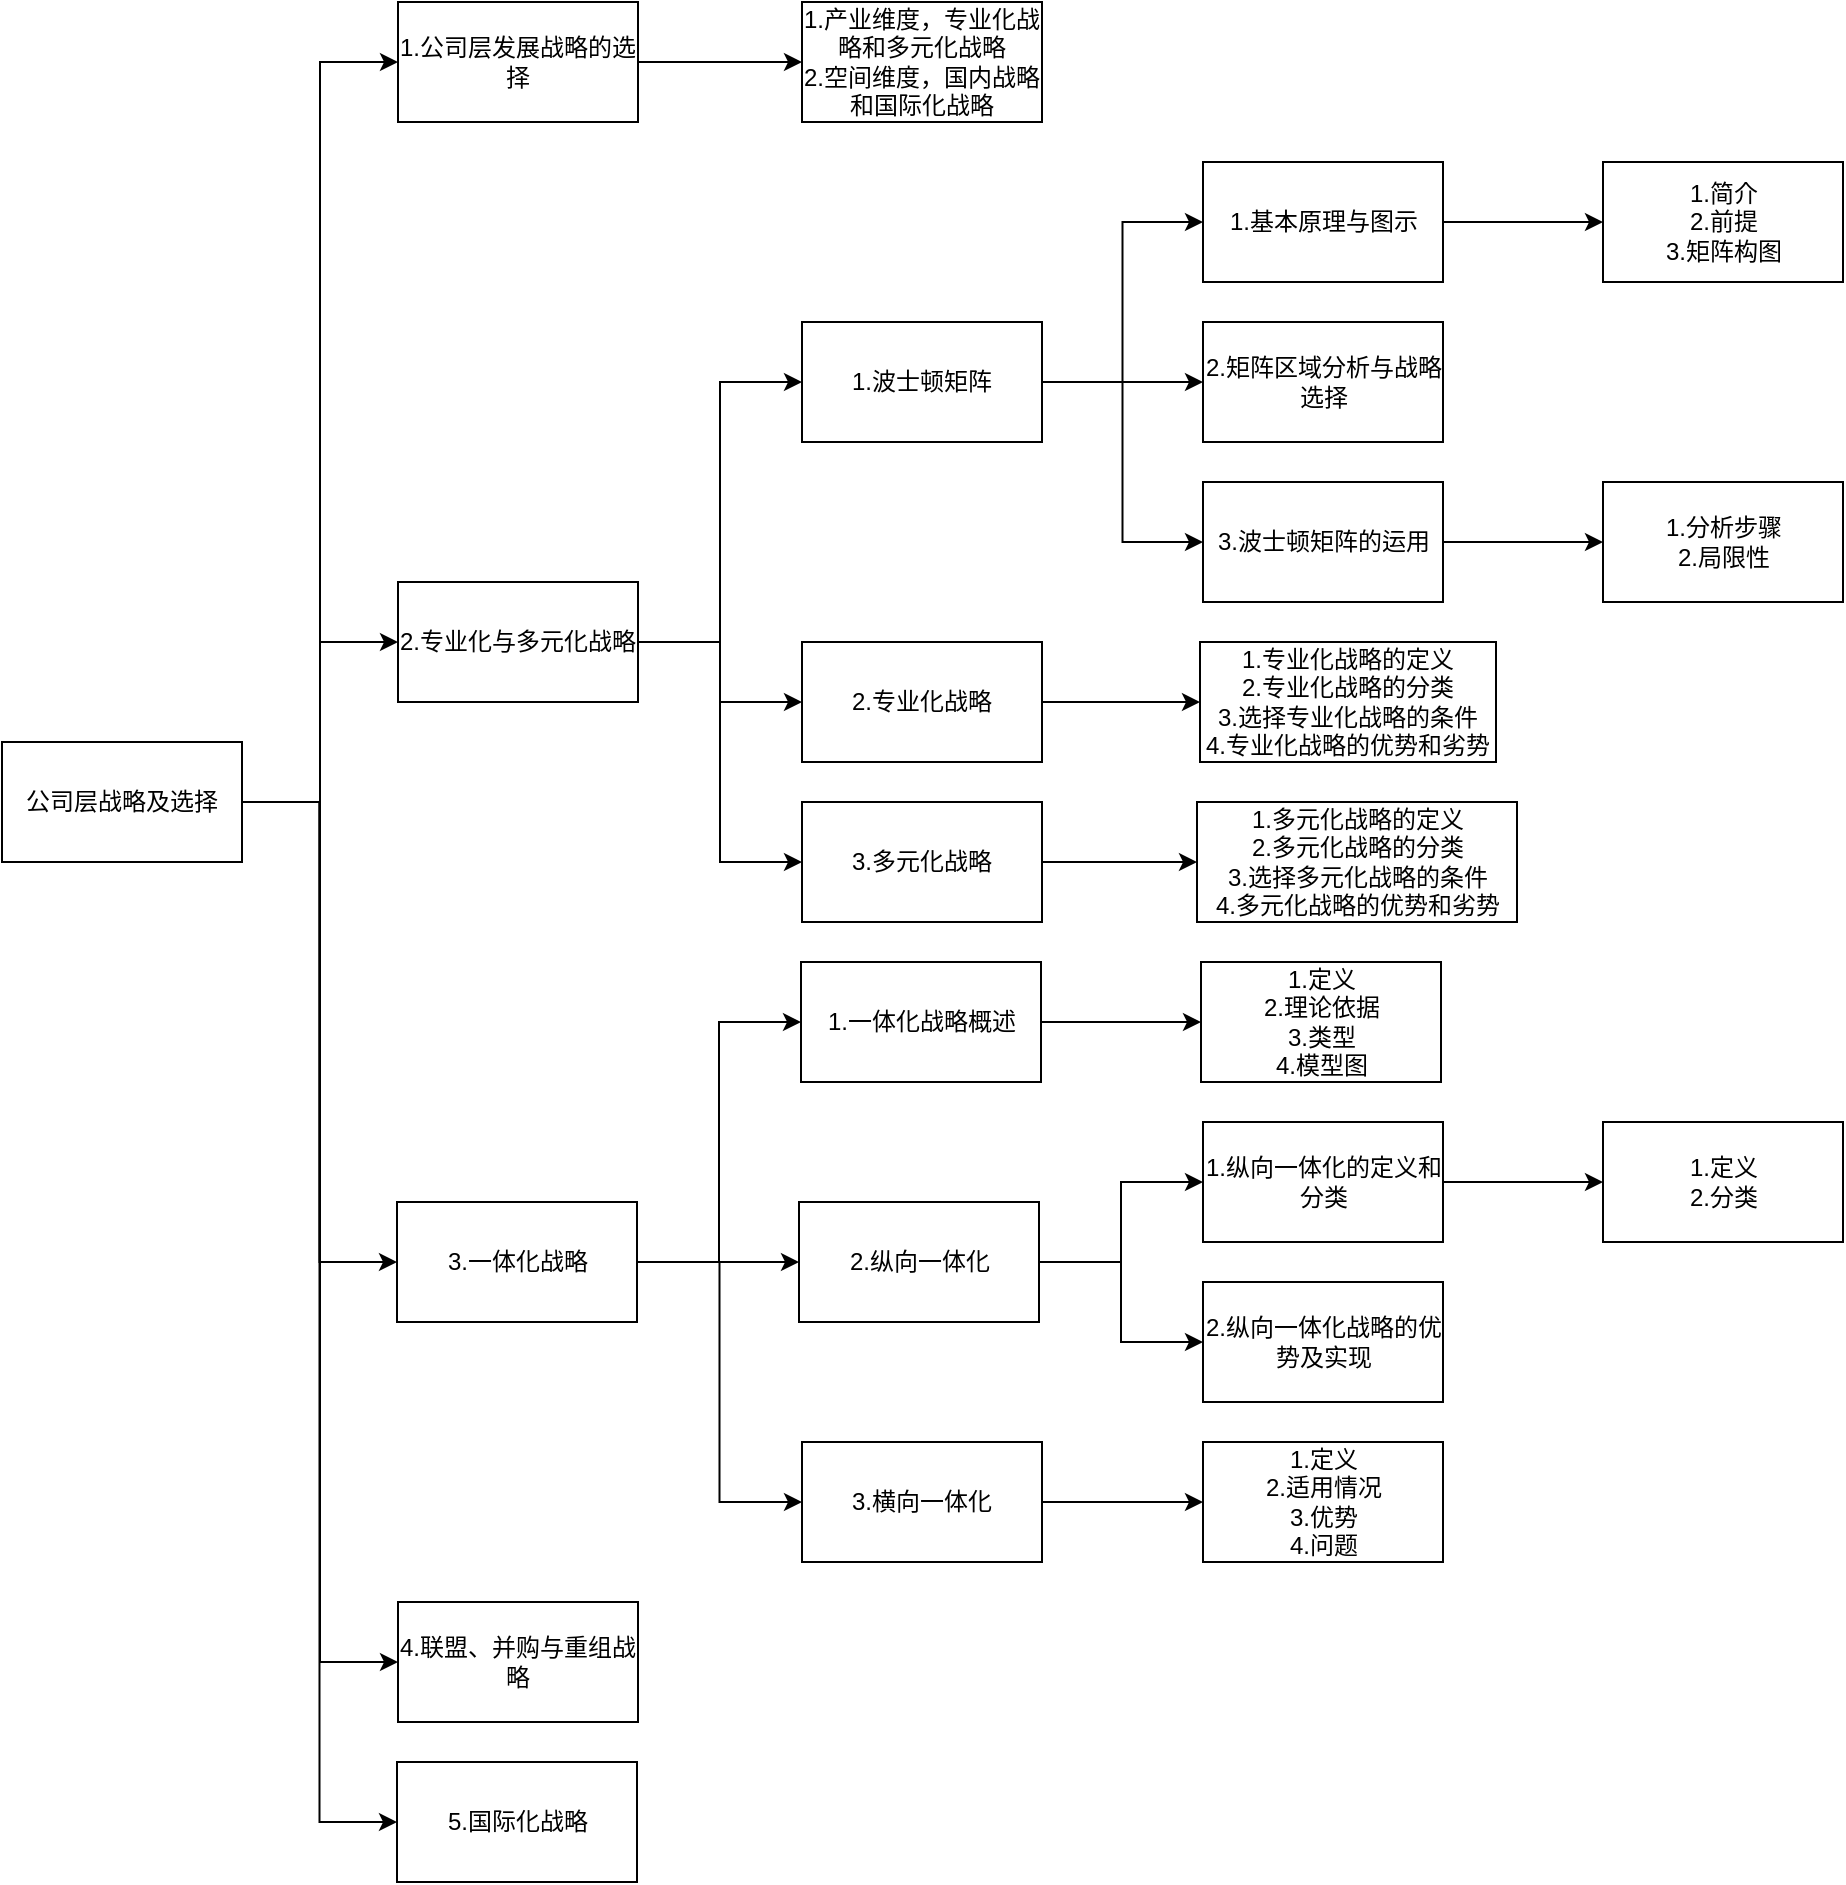 <mxfile version="22.1.11" type="device">
  <diagram name="第 1 页" id="U4vyhX9cu2iQkvQywZG9">
    <mxGraphModel dx="954" dy="590" grid="1" gridSize="10" guides="1" tooltips="1" connect="1" arrows="1" fold="1" page="1" pageScale="1" pageWidth="827" pageHeight="1169" math="0" shadow="0">
      <root>
        <mxCell id="0" />
        <mxCell id="1" parent="0" />
        <mxCell id="9quOpb-FRvCH7Em_UoNI-21" style="edgeStyle=orthogonalEdgeStyle;rounded=0;orthogonalLoop=1;jettySize=auto;html=1;entryX=0;entryY=0.5;entryDx=0;entryDy=0;" parent="1" source="9quOpb-FRvCH7Em_UoNI-1" target="9quOpb-FRvCH7Em_UoNI-12" edge="1">
          <mxGeometry relative="1" as="geometry" />
        </mxCell>
        <mxCell id="9quOpb-FRvCH7Em_UoNI-22" style="edgeStyle=orthogonalEdgeStyle;rounded=0;orthogonalLoop=1;jettySize=auto;html=1;entryX=0;entryY=0.5;entryDx=0;entryDy=0;" parent="1" source="9quOpb-FRvCH7Em_UoNI-1" target="9quOpb-FRvCH7Em_UoNI-11" edge="1">
          <mxGeometry relative="1" as="geometry" />
        </mxCell>
        <mxCell id="9quOpb-FRvCH7Em_UoNI-23" style="edgeStyle=orthogonalEdgeStyle;rounded=0;orthogonalLoop=1;jettySize=auto;html=1;entryX=0;entryY=0.5;entryDx=0;entryDy=0;" parent="1" source="9quOpb-FRvCH7Em_UoNI-1" target="9quOpb-FRvCH7Em_UoNI-10" edge="1">
          <mxGeometry relative="1" as="geometry" />
        </mxCell>
        <mxCell id="9quOpb-FRvCH7Em_UoNI-1" value="2.专业化与多元化战略" style="rounded=0;whiteSpace=wrap;html=1;" parent="1" vertex="1">
          <mxGeometry x="238" y="370" width="120" height="60" as="geometry" />
        </mxCell>
        <mxCell id="9quOpb-FRvCH7Em_UoNI-6" value="" style="edgeStyle=orthogonalEdgeStyle;rounded=0;orthogonalLoop=1;jettySize=auto;html=1;entryX=0;entryY=0.5;entryDx=0;entryDy=0;exitX=1;exitY=0.5;exitDx=0;exitDy=0;" parent="1" source="9quOpb-FRvCH7Em_UoNI-2" target="9quOpb-FRvCH7Em_UoNI-5" edge="1">
          <mxGeometry relative="1" as="geometry">
            <mxPoint x="170" y="760" as="sourcePoint" />
          </mxGeometry>
        </mxCell>
        <mxCell id="9quOpb-FRvCH7Em_UoNI-7" style="edgeStyle=orthogonalEdgeStyle;rounded=0;orthogonalLoop=1;jettySize=auto;html=1;entryX=0;entryY=0.5;entryDx=0;entryDy=0;exitX=1;exitY=0.5;exitDx=0;exitDy=0;" parent="1" source="9quOpb-FRvCH7Em_UoNI-2" target="9quOpb-FRvCH7Em_UoNI-1" edge="1">
          <mxGeometry relative="1" as="geometry">
            <mxPoint x="170" y="760" as="sourcePoint" />
          </mxGeometry>
        </mxCell>
        <mxCell id="9quOpb-FRvCH7Em_UoNI-8" style="edgeStyle=orthogonalEdgeStyle;rounded=0;orthogonalLoop=1;jettySize=auto;html=1;entryX=0;entryY=0.5;entryDx=0;entryDy=0;exitX=1;exitY=0.5;exitDx=0;exitDy=0;" parent="1" source="9quOpb-FRvCH7Em_UoNI-2" target="9quOpb-FRvCH7Em_UoNI-4" edge="1">
          <mxGeometry relative="1" as="geometry">
            <mxPoint x="170" y="760" as="sourcePoint" />
          </mxGeometry>
        </mxCell>
        <mxCell id="XqrlLm2lwAYJP0Ht1HkU-2" style="edgeStyle=orthogonalEdgeStyle;rounded=0;orthogonalLoop=1;jettySize=auto;html=1;entryX=0;entryY=0.5;entryDx=0;entryDy=0;exitX=1;exitY=0.5;exitDx=0;exitDy=0;" parent="1" source="9quOpb-FRvCH7Em_UoNI-2" target="XqrlLm2lwAYJP0Ht1HkU-1" edge="1">
          <mxGeometry relative="1" as="geometry">
            <mxPoint x="170" y="760" as="sourcePoint" />
          </mxGeometry>
        </mxCell>
        <mxCell id="4S9M2c22PGqfhvLnQaTi-4" style="edgeStyle=orthogonalEdgeStyle;rounded=0;orthogonalLoop=1;jettySize=auto;html=1;entryX=0;entryY=0.5;entryDx=0;entryDy=0;" parent="1" source="9quOpb-FRvCH7Em_UoNI-2" target="4S9M2c22PGqfhvLnQaTi-1" edge="1">
          <mxGeometry relative="1" as="geometry" />
        </mxCell>
        <mxCell id="9quOpb-FRvCH7Em_UoNI-2" value="公司层战略及选择" style="rounded=0;whiteSpace=wrap;html=1;" parent="1" vertex="1">
          <mxGeometry x="40" y="450" width="120" height="60" as="geometry" />
        </mxCell>
        <mxCell id="9quOpb-FRvCH7Em_UoNI-24" style="edgeStyle=orthogonalEdgeStyle;rounded=0;orthogonalLoop=1;jettySize=auto;html=1;entryX=0;entryY=0.5;entryDx=0;entryDy=0;" parent="1" source="9quOpb-FRvCH7Em_UoNI-4" target="9quOpb-FRvCH7Em_UoNI-15" edge="1">
          <mxGeometry relative="1" as="geometry" />
        </mxCell>
        <mxCell id="9quOpb-FRvCH7Em_UoNI-25" style="edgeStyle=orthogonalEdgeStyle;rounded=0;orthogonalLoop=1;jettySize=auto;html=1;entryX=0;entryY=0.5;entryDx=0;entryDy=0;" parent="1" source="9quOpb-FRvCH7Em_UoNI-4" target="9quOpb-FRvCH7Em_UoNI-16" edge="1">
          <mxGeometry relative="1" as="geometry" />
        </mxCell>
        <mxCell id="4S9M2c22PGqfhvLnQaTi-38" style="edgeStyle=orthogonalEdgeStyle;rounded=0;orthogonalLoop=1;jettySize=auto;html=1;entryX=0;entryY=0.5;entryDx=0;entryDy=0;" parent="1" source="9quOpb-FRvCH7Em_UoNI-4" target="4S9M2c22PGqfhvLnQaTi-37" edge="1">
          <mxGeometry relative="1" as="geometry" />
        </mxCell>
        <mxCell id="9quOpb-FRvCH7Em_UoNI-4" value="3.一体化战略" style="rounded=0;whiteSpace=wrap;html=1;" parent="1" vertex="1">
          <mxGeometry x="237.5" y="680" width="120" height="60" as="geometry" />
        </mxCell>
        <mxCell id="9quOpb-FRvCH7Em_UoNI-5" value="4.联盟、并购与重组战略" style="rounded=0;whiteSpace=wrap;html=1;" parent="1" vertex="1">
          <mxGeometry x="238" y="880" width="120" height="60" as="geometry" />
        </mxCell>
        <mxCell id="4S9M2c22PGqfhvLnQaTi-33" style="edgeStyle=orthogonalEdgeStyle;rounded=0;orthogonalLoop=1;jettySize=auto;html=1;entryX=0;entryY=0.5;entryDx=0;entryDy=0;" parent="1" source="9quOpb-FRvCH7Em_UoNI-10" target="4S9M2c22PGqfhvLnQaTi-29" edge="1">
          <mxGeometry relative="1" as="geometry" />
        </mxCell>
        <mxCell id="9quOpb-FRvCH7Em_UoNI-10" value="3.多元化战略" style="rounded=0;whiteSpace=wrap;html=1;" parent="1" vertex="1">
          <mxGeometry x="440" y="480" width="120" height="60" as="geometry" />
        </mxCell>
        <mxCell id="4S9M2c22PGqfhvLnQaTi-18" value="" style="edgeStyle=orthogonalEdgeStyle;rounded=0;orthogonalLoop=1;jettySize=auto;html=1;entryX=0;entryY=0.5;entryDx=0;entryDy=0;" parent="1" source="9quOpb-FRvCH7Em_UoNI-11" target="4S9M2c22PGqfhvLnQaTi-17" edge="1">
          <mxGeometry relative="1" as="geometry" />
        </mxCell>
        <mxCell id="4S9M2c22PGqfhvLnQaTi-21" style="edgeStyle=orthogonalEdgeStyle;rounded=0;orthogonalLoop=1;jettySize=auto;html=1;entryX=0;entryY=0.5;entryDx=0;entryDy=0;" parent="1" source="9quOpb-FRvCH7Em_UoNI-11" target="4S9M2c22PGqfhvLnQaTi-19" edge="1">
          <mxGeometry relative="1" as="geometry" />
        </mxCell>
        <mxCell id="4S9M2c22PGqfhvLnQaTi-22" style="edgeStyle=orthogonalEdgeStyle;rounded=0;orthogonalLoop=1;jettySize=auto;html=1;entryX=0;entryY=0.5;entryDx=0;entryDy=0;" parent="1" source="9quOpb-FRvCH7Em_UoNI-11" target="4S9M2c22PGqfhvLnQaTi-20" edge="1">
          <mxGeometry relative="1" as="geometry" />
        </mxCell>
        <mxCell id="9quOpb-FRvCH7Em_UoNI-11" value="1.波士顿矩阵" style="rounded=0;whiteSpace=wrap;html=1;" parent="1" vertex="1">
          <mxGeometry x="440" y="240" width="120" height="60" as="geometry" />
        </mxCell>
        <mxCell id="4S9M2c22PGqfhvLnQaTi-6" value="" style="edgeStyle=orthogonalEdgeStyle;rounded=0;orthogonalLoop=1;jettySize=auto;html=1;entryX=0;entryY=0.5;entryDx=0;entryDy=0;" parent="1" source="9quOpb-FRvCH7Em_UoNI-12" target="4S9M2c22PGqfhvLnQaTi-5" edge="1">
          <mxGeometry relative="1" as="geometry">
            <mxPoint x="702" y="220" as="targetPoint" />
          </mxGeometry>
        </mxCell>
        <mxCell id="9quOpb-FRvCH7Em_UoNI-12" value="2.专业化战略" style="rounded=0;whiteSpace=wrap;html=1;" parent="1" vertex="1">
          <mxGeometry x="440" y="400" width="120" height="60" as="geometry" />
        </mxCell>
        <mxCell id="XqrlLm2lwAYJP0Ht1HkU-10" value="" style="edgeStyle=orthogonalEdgeStyle;rounded=0;orthogonalLoop=1;jettySize=auto;html=1;" parent="1" source="9quOpb-FRvCH7Em_UoNI-15" target="XqrlLm2lwAYJP0Ht1HkU-9" edge="1">
          <mxGeometry relative="1" as="geometry" />
        </mxCell>
        <mxCell id="4S9M2c22PGqfhvLnQaTi-42" style="edgeStyle=orthogonalEdgeStyle;rounded=0;orthogonalLoop=1;jettySize=auto;html=1;" parent="1" source="9quOpb-FRvCH7Em_UoNI-15" target="4S9M2c22PGqfhvLnQaTi-41" edge="1">
          <mxGeometry relative="1" as="geometry" />
        </mxCell>
        <mxCell id="9quOpb-FRvCH7Em_UoNI-15" value="2.纵向一体化" style="rounded=0;whiteSpace=wrap;html=1;" parent="1" vertex="1">
          <mxGeometry x="438.5" y="680" width="120" height="60" as="geometry" />
        </mxCell>
        <mxCell id="GEHvH5mP_jir9nVrtSuv-2" value="" style="edgeStyle=orthogonalEdgeStyle;rounded=0;orthogonalLoop=1;jettySize=auto;html=1;" edge="1" parent="1" source="9quOpb-FRvCH7Em_UoNI-16" target="4S9M2c22PGqfhvLnQaTi-45">
          <mxGeometry relative="1" as="geometry" />
        </mxCell>
        <mxCell id="9quOpb-FRvCH7Em_UoNI-16" value="3.横向一体化" style="rounded=0;whiteSpace=wrap;html=1;" parent="1" vertex="1">
          <mxGeometry x="440" y="800" width="120" height="60" as="geometry" />
        </mxCell>
        <mxCell id="XqrlLm2lwAYJP0Ht1HkU-1" value="5.国际化战略" style="rounded=0;whiteSpace=wrap;html=1;" parent="1" vertex="1">
          <mxGeometry x="237.5" y="960" width="120" height="60" as="geometry" />
        </mxCell>
        <mxCell id="GEHvH5mP_jir9nVrtSuv-1" value="" style="edgeStyle=orthogonalEdgeStyle;rounded=0;orthogonalLoop=1;jettySize=auto;html=1;" edge="1" parent="1" source="XqrlLm2lwAYJP0Ht1HkU-9" target="4S9M2c22PGqfhvLnQaTi-43">
          <mxGeometry relative="1" as="geometry" />
        </mxCell>
        <mxCell id="XqrlLm2lwAYJP0Ht1HkU-9" value="1.纵向一体化的定义和分类" style="rounded=0;whiteSpace=wrap;html=1;" parent="1" vertex="1">
          <mxGeometry x="640.5" y="640" width="120" height="60" as="geometry" />
        </mxCell>
        <mxCell id="4S9M2c22PGqfhvLnQaTi-3" value="" style="edgeStyle=orthogonalEdgeStyle;rounded=0;orthogonalLoop=1;jettySize=auto;html=1;" parent="1" source="4S9M2c22PGqfhvLnQaTi-1" target="4S9M2c22PGqfhvLnQaTi-2" edge="1">
          <mxGeometry relative="1" as="geometry" />
        </mxCell>
        <mxCell id="4S9M2c22PGqfhvLnQaTi-1" value="1.公司层发展战略的选择" style="rounded=0;whiteSpace=wrap;html=1;" parent="1" vertex="1">
          <mxGeometry x="238" y="80" width="120" height="60" as="geometry" />
        </mxCell>
        <mxCell id="4S9M2c22PGqfhvLnQaTi-2" value="&lt;div&gt;1.产业维度，专业化战略和多元化战略&lt;/div&gt;&lt;div&gt;2.空间维度，国内战略和国际化战略&lt;/div&gt;" style="rounded=0;whiteSpace=wrap;html=1;" parent="1" vertex="1">
          <mxGeometry x="440" y="80" width="120" height="60" as="geometry" />
        </mxCell>
        <mxCell id="4S9M2c22PGqfhvLnQaTi-5" value="1.专业化战略的定义&lt;br&gt;2.专业化战略的分类&lt;br&gt;3.选择专业化战略的条件&lt;br&gt;4.专业化战略的优势和劣势" style="rounded=0;whiteSpace=wrap;html=1;" parent="1" vertex="1">
          <mxGeometry x="639" y="400" width="148" height="60" as="geometry" />
        </mxCell>
        <mxCell id="4S9M2c22PGqfhvLnQaTi-24" value="" style="edgeStyle=orthogonalEdgeStyle;rounded=0;orthogonalLoop=1;jettySize=auto;html=1;" parent="1" source="4S9M2c22PGqfhvLnQaTi-17" target="4S9M2c22PGqfhvLnQaTi-23" edge="1">
          <mxGeometry relative="1" as="geometry" />
        </mxCell>
        <mxCell id="4S9M2c22PGqfhvLnQaTi-17" value="1.基本原理与图示" style="rounded=0;whiteSpace=wrap;html=1;" parent="1" vertex="1">
          <mxGeometry x="640.5" y="160" width="120" height="60" as="geometry" />
        </mxCell>
        <mxCell id="4S9M2c22PGqfhvLnQaTi-19" value="2.矩阵区域分析与战略选择" style="rounded=0;whiteSpace=wrap;html=1;" parent="1" vertex="1">
          <mxGeometry x="640.5" y="240" width="120" height="60" as="geometry" />
        </mxCell>
        <mxCell id="4S9M2c22PGqfhvLnQaTi-28" value="" style="edgeStyle=orthogonalEdgeStyle;rounded=0;orthogonalLoop=1;jettySize=auto;html=1;" parent="1" source="4S9M2c22PGqfhvLnQaTi-20" target="4S9M2c22PGqfhvLnQaTi-27" edge="1">
          <mxGeometry relative="1" as="geometry" />
        </mxCell>
        <mxCell id="4S9M2c22PGqfhvLnQaTi-20" value="3.波士顿矩阵的运用" style="rounded=0;whiteSpace=wrap;html=1;" parent="1" vertex="1">
          <mxGeometry x="640.5" y="320" width="120" height="60" as="geometry" />
        </mxCell>
        <mxCell id="4S9M2c22PGqfhvLnQaTi-23" value="&lt;div&gt;1.简介&lt;/div&gt;&lt;div&gt;2.前提&lt;/div&gt;&lt;div&gt;3.矩阵构图&lt;/div&gt;" style="rounded=0;whiteSpace=wrap;html=1;" parent="1" vertex="1">
          <mxGeometry x="840.5" y="160" width="120" height="60" as="geometry" />
        </mxCell>
        <mxCell id="4S9M2c22PGqfhvLnQaTi-27" value="&lt;div&gt;1.分析步骤&lt;/div&gt;&lt;div&gt;2.局限性&lt;/div&gt;" style="rounded=0;whiteSpace=wrap;html=1;" parent="1" vertex="1">
          <mxGeometry x="840.5" y="320" width="120" height="60" as="geometry" />
        </mxCell>
        <mxCell id="4S9M2c22PGqfhvLnQaTi-29" value="1.多元化战略的定义&lt;br&gt;2.多元化战略的分类&lt;br&gt;3.选择多元化战略的条件&lt;br&gt;4.多元化战略的优势和劣势" style="rounded=0;whiteSpace=wrap;html=1;" parent="1" vertex="1">
          <mxGeometry x="637.5" y="480" width="160" height="60" as="geometry" />
        </mxCell>
        <mxCell id="4S9M2c22PGqfhvLnQaTi-40" value="" style="edgeStyle=orthogonalEdgeStyle;rounded=0;orthogonalLoop=1;jettySize=auto;html=1;" parent="1" source="4S9M2c22PGqfhvLnQaTi-37" target="4S9M2c22PGqfhvLnQaTi-39" edge="1">
          <mxGeometry relative="1" as="geometry" />
        </mxCell>
        <mxCell id="4S9M2c22PGqfhvLnQaTi-37" value="1.一体化战略概述" style="rounded=0;whiteSpace=wrap;html=1;" parent="1" vertex="1">
          <mxGeometry x="439.5" y="560" width="120" height="60" as="geometry" />
        </mxCell>
        <mxCell id="4S9M2c22PGqfhvLnQaTi-39" value="&lt;div&gt;1.定义&lt;/div&gt;&lt;div&gt;2.理论依据&lt;/div&gt;&lt;div&gt;3.类型&lt;/div&gt;&lt;div&gt;4.模型图&lt;/div&gt;" style="rounded=0;whiteSpace=wrap;html=1;" parent="1" vertex="1">
          <mxGeometry x="639.5" y="560" width="120" height="60" as="geometry" />
        </mxCell>
        <mxCell id="4S9M2c22PGqfhvLnQaTi-41" value="2.纵向一体化战略的优势及实现" style="rounded=0;whiteSpace=wrap;html=1;" parent="1" vertex="1">
          <mxGeometry x="640.5" y="720" width="120" height="60" as="geometry" />
        </mxCell>
        <mxCell id="4S9M2c22PGqfhvLnQaTi-43" value="&lt;div&gt;1.定义&lt;/div&gt;&lt;div&gt;2.分类&lt;/div&gt;" style="rounded=0;whiteSpace=wrap;html=1;" parent="1" vertex="1">
          <mxGeometry x="840.5" y="640" width="120" height="60" as="geometry" />
        </mxCell>
        <mxCell id="4S9M2c22PGqfhvLnQaTi-45" value="&lt;div&gt;1.定义&lt;/div&gt;&lt;div&gt;2.适用情况&lt;/div&gt;&lt;div&gt;3.优势&lt;/div&gt;&lt;div&gt;4.问题&lt;/div&gt;" style="rounded=0;whiteSpace=wrap;html=1;" parent="1" vertex="1">
          <mxGeometry x="640.5" y="800" width="120" height="60" as="geometry" />
        </mxCell>
      </root>
    </mxGraphModel>
  </diagram>
</mxfile>
